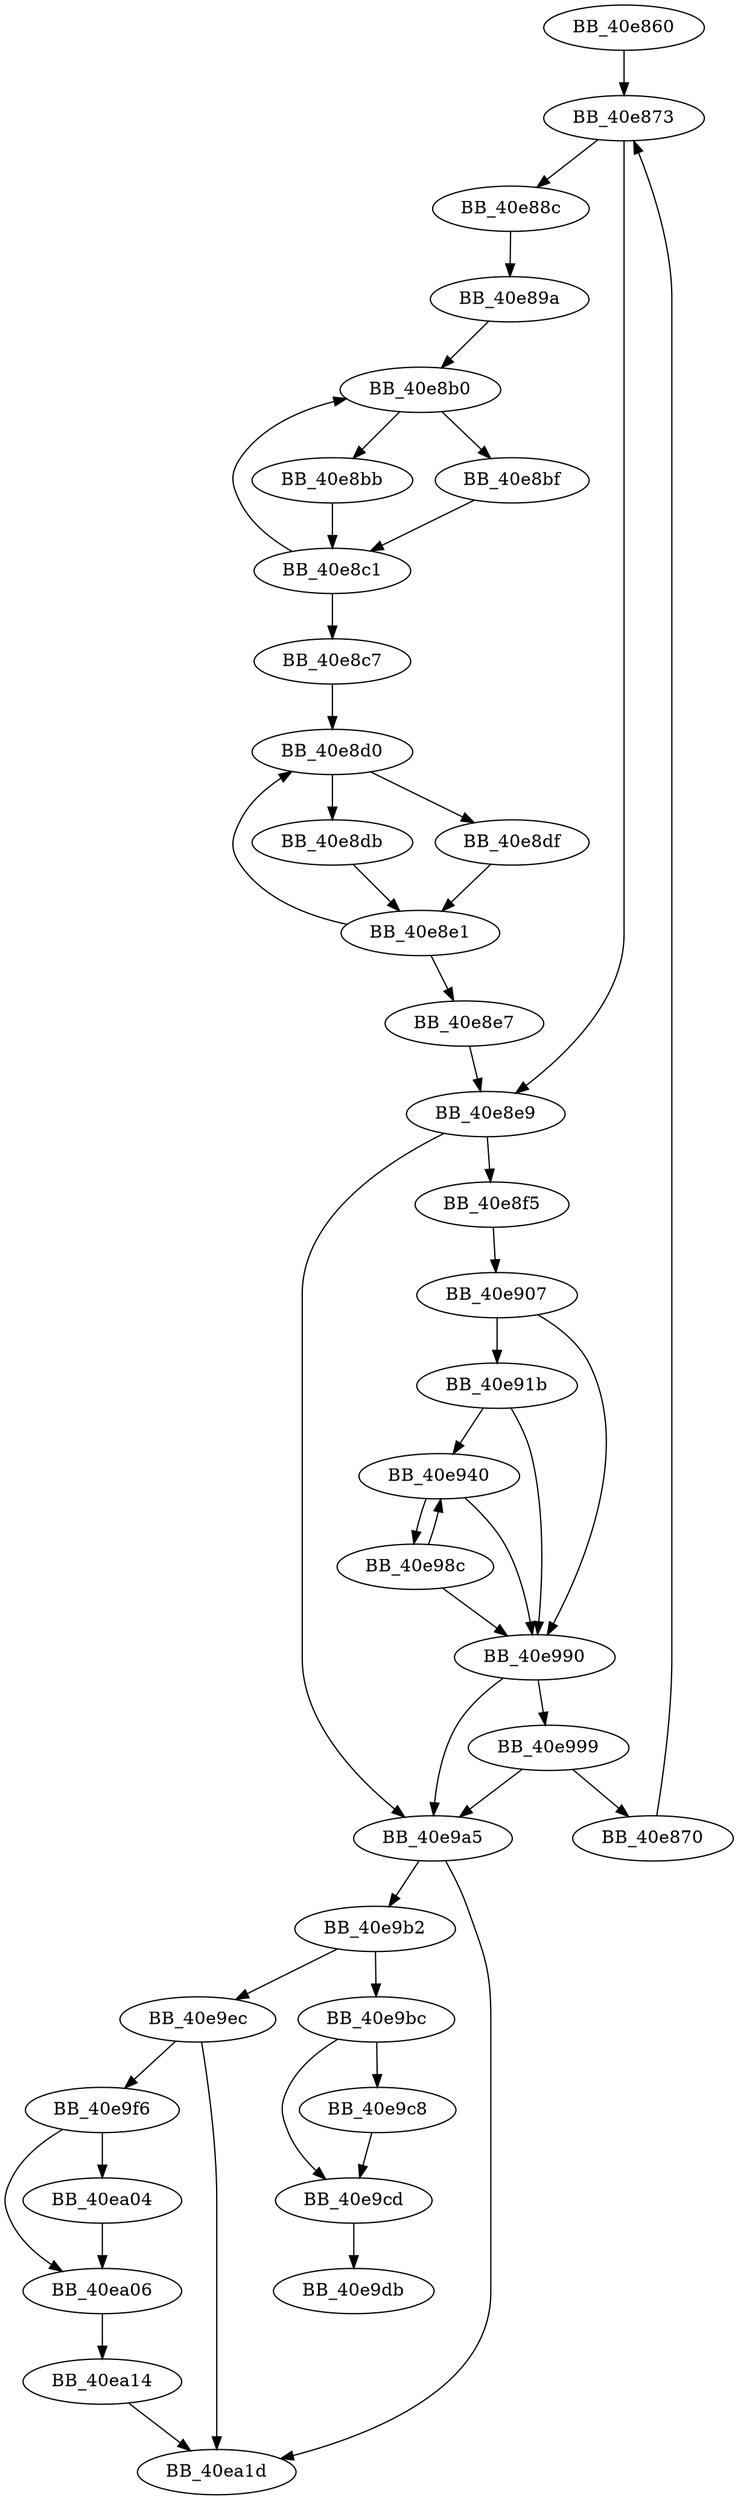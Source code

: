 DiGraph sub_40E860{
BB_40e860->BB_40e873
BB_40e870->BB_40e873
BB_40e873->BB_40e88c
BB_40e873->BB_40e8e9
BB_40e88c->BB_40e89a
BB_40e89a->BB_40e8b0
BB_40e8b0->BB_40e8bb
BB_40e8b0->BB_40e8bf
BB_40e8bb->BB_40e8c1
BB_40e8bf->BB_40e8c1
BB_40e8c1->BB_40e8b0
BB_40e8c1->BB_40e8c7
BB_40e8c7->BB_40e8d0
BB_40e8d0->BB_40e8db
BB_40e8d0->BB_40e8df
BB_40e8db->BB_40e8e1
BB_40e8df->BB_40e8e1
BB_40e8e1->BB_40e8d0
BB_40e8e1->BB_40e8e7
BB_40e8e7->BB_40e8e9
BB_40e8e9->BB_40e8f5
BB_40e8e9->BB_40e9a5
BB_40e8f5->BB_40e907
BB_40e907->BB_40e91b
BB_40e907->BB_40e990
BB_40e91b->BB_40e940
BB_40e91b->BB_40e990
BB_40e940->BB_40e98c
BB_40e940->BB_40e990
BB_40e98c->BB_40e940
BB_40e98c->BB_40e990
BB_40e990->BB_40e999
BB_40e990->BB_40e9a5
BB_40e999->BB_40e870
BB_40e999->BB_40e9a5
BB_40e9a5->BB_40e9b2
BB_40e9a5->BB_40ea1d
BB_40e9b2->BB_40e9bc
BB_40e9b2->BB_40e9ec
BB_40e9bc->BB_40e9c8
BB_40e9bc->BB_40e9cd
BB_40e9c8->BB_40e9cd
BB_40e9cd->BB_40e9db
BB_40e9ec->BB_40e9f6
BB_40e9ec->BB_40ea1d
BB_40e9f6->BB_40ea04
BB_40e9f6->BB_40ea06
BB_40ea04->BB_40ea06
BB_40ea06->BB_40ea14
BB_40ea14->BB_40ea1d
}
